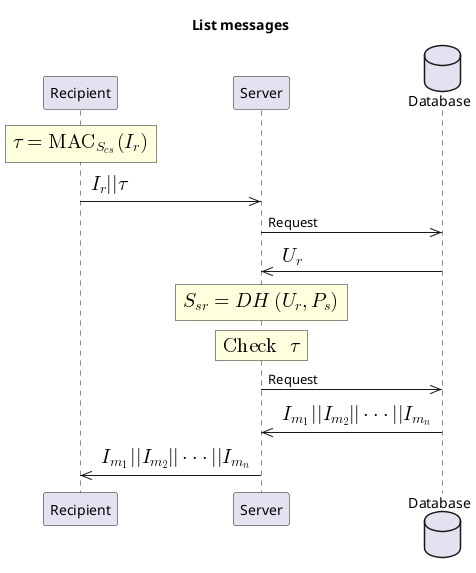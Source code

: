 @startuml
title List messages

participant Recipient
participant Server
database Database

rnote over Recipient
  <math>\tau = "MAC"_{S_{cs}}(I_r)</math>
end rnote

Recipient ->> Server: <math>I_r || \tau</math>
Server ->> Database: Request
Database ->> Server: <math>U_r</math>

rnote over Server
  <math>S_{sr} = DH(U_r, P_s)</math>
end rnote

rnote over Server
  <math>"Check "\tau</math>
end rnote

Server ->> Database: Request
Database ->> Server: <math>I_{m_1} || I_{m_2} || \cdots || I_{m_n} </math>
Server ->> Recipient: <math>I_{m_1} || I_{m_2} || \cdots || I_{m_n}</math>

@enduml